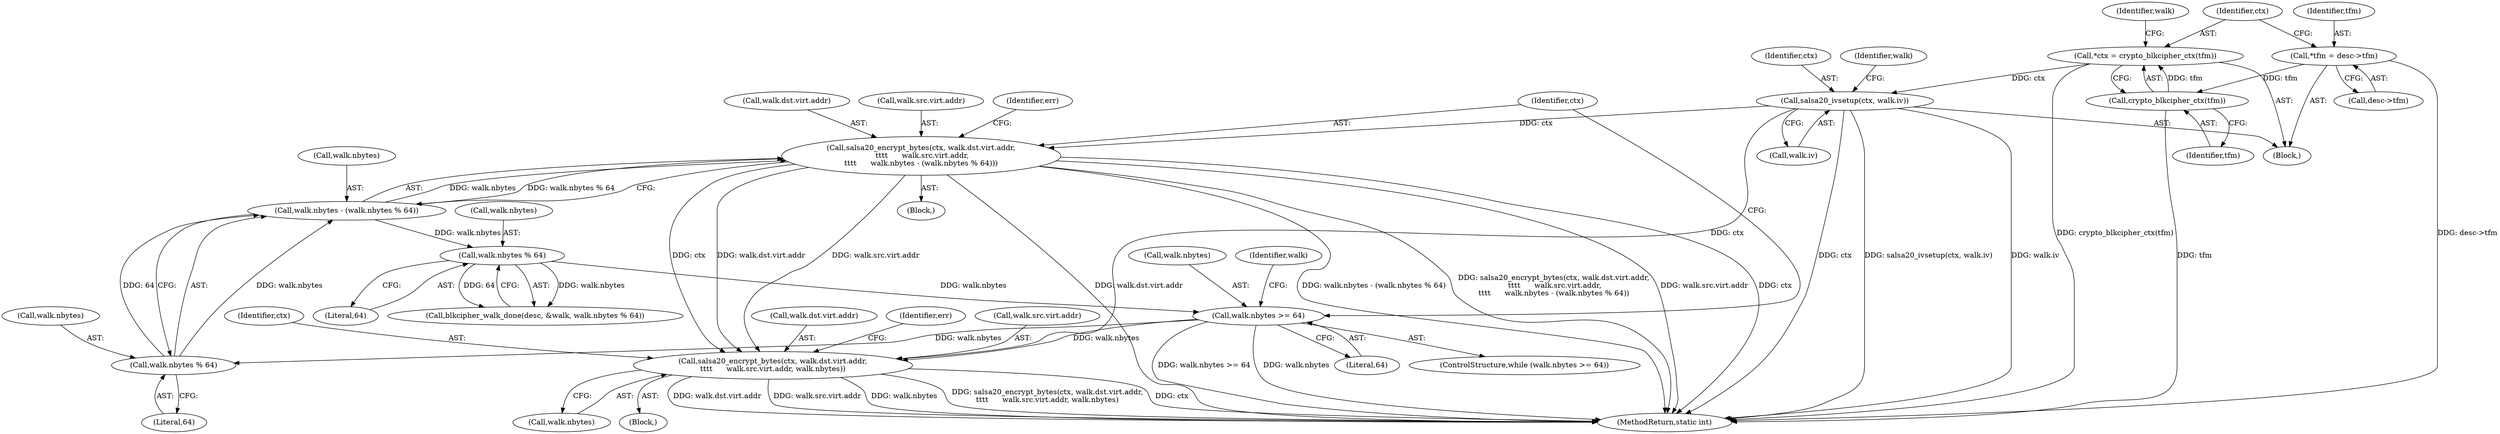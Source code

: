 digraph "0_linux_ecaaab5649781c5a0effdaf298a925063020500e_0@API" {
"1000185" [label="(Call,salsa20_encrypt_bytes(ctx, walk.dst.virt.addr,\n\t\t\t\t      walk.src.virt.addr, walk.nbytes))"];
"1000132" [label="(Call,salsa20_ivsetup(ctx, walk.iv))"];
"1000114" [label="(Call,*ctx = crypto_blkcipher_ctx(tfm))"];
"1000116" [label="(Call,crypto_blkcipher_ctx(tfm))"];
"1000108" [label="(Call,*tfm = desc->tfm)"];
"1000144" [label="(Call,salsa20_encrypt_bytes(ctx, walk.dst.virt.addr,\n \t\t\t\t      walk.src.virt.addr,\n\t\t\t\t      walk.nbytes - (walk.nbytes % 64)))"];
"1000160" [label="(Call,walk.nbytes - (walk.nbytes % 64))"];
"1000164" [label="(Call,walk.nbytes % 64)"];
"1000138" [label="(Call,walk.nbytes >= 64)"];
"1000175" [label="(Call,walk.nbytes % 64)"];
"1000142" [label="(Literal,64)"];
"1000213" [label="(MethodReturn,static int)"];
"1000170" [label="(Identifier,err)"];
"1000175" [label="(Call,walk.nbytes % 64)"];
"1000139" [label="(Call,walk.nbytes)"];
"1000161" [label="(Call,walk.nbytes)"];
"1000165" [label="(Call,walk.nbytes)"];
"1000114" [label="(Call,*ctx = crypto_blkcipher_ctx(tfm))"];
"1000160" [label="(Call,walk.nbytes - (walk.nbytes % 64))"];
"1000105" [label="(Block,)"];
"1000132" [label="(Call,salsa20_ivsetup(ctx, walk.iv))"];
"1000201" [label="(Call,walk.nbytes)"];
"1000143" [label="(Block,)"];
"1000134" [label="(Call,walk.iv)"];
"1000171" [label="(Call,blkcipher_walk_done(desc, &walk, walk.nbytes % 64))"];
"1000115" [label="(Identifier,ctx)"];
"1000140" [label="(Identifier,walk)"];
"1000144" [label="(Call,salsa20_encrypt_bytes(ctx, walk.dst.virt.addr,\n \t\t\t\t      walk.src.virt.addr,\n\t\t\t\t      walk.nbytes - (walk.nbytes % 64)))"];
"1000186" [label="(Identifier,ctx)"];
"1000185" [label="(Call,salsa20_encrypt_bytes(ctx, walk.dst.virt.addr,\n\t\t\t\t      walk.src.virt.addr, walk.nbytes))"];
"1000117" [label="(Identifier,tfm)"];
"1000176" [label="(Call,walk.nbytes)"];
"1000110" [label="(Call,desc->tfm)"];
"1000168" [label="(Literal,64)"];
"1000116" [label="(Call,crypto_blkcipher_ctx(tfm))"];
"1000133" [label="(Identifier,ctx)"];
"1000187" [label="(Call,walk.dst.virt.addr)"];
"1000184" [label="(Block,)"];
"1000109" [label="(Identifier,tfm)"];
"1000145" [label="(Identifier,ctx)"];
"1000138" [label="(Call,walk.nbytes >= 64)"];
"1000164" [label="(Call,walk.nbytes % 64)"];
"1000205" [label="(Identifier,err)"];
"1000182" [label="(Identifier,walk)"];
"1000121" [label="(Identifier,walk)"];
"1000137" [label="(ControlStructure,while (walk.nbytes >= 64))"];
"1000179" [label="(Literal,64)"];
"1000146" [label="(Call,walk.dst.virt.addr)"];
"1000108" [label="(Call,*tfm = desc->tfm)"];
"1000153" [label="(Call,walk.src.virt.addr)"];
"1000194" [label="(Call,walk.src.virt.addr)"];
"1000185" -> "1000184"  [label="AST: "];
"1000185" -> "1000201"  [label="CFG: "];
"1000186" -> "1000185"  [label="AST: "];
"1000187" -> "1000185"  [label="AST: "];
"1000194" -> "1000185"  [label="AST: "];
"1000201" -> "1000185"  [label="AST: "];
"1000205" -> "1000185"  [label="CFG: "];
"1000185" -> "1000213"  [label="DDG: salsa20_encrypt_bytes(ctx, walk.dst.virt.addr,\n\t\t\t\t      walk.src.virt.addr, walk.nbytes)"];
"1000185" -> "1000213"  [label="DDG: ctx"];
"1000185" -> "1000213"  [label="DDG: walk.dst.virt.addr"];
"1000185" -> "1000213"  [label="DDG: walk.src.virt.addr"];
"1000185" -> "1000213"  [label="DDG: walk.nbytes"];
"1000132" -> "1000185"  [label="DDG: ctx"];
"1000144" -> "1000185"  [label="DDG: ctx"];
"1000144" -> "1000185"  [label="DDG: walk.dst.virt.addr"];
"1000144" -> "1000185"  [label="DDG: walk.src.virt.addr"];
"1000138" -> "1000185"  [label="DDG: walk.nbytes"];
"1000132" -> "1000105"  [label="AST: "];
"1000132" -> "1000134"  [label="CFG: "];
"1000133" -> "1000132"  [label="AST: "];
"1000134" -> "1000132"  [label="AST: "];
"1000140" -> "1000132"  [label="CFG: "];
"1000132" -> "1000213"  [label="DDG: salsa20_ivsetup(ctx, walk.iv)"];
"1000132" -> "1000213"  [label="DDG: walk.iv"];
"1000132" -> "1000213"  [label="DDG: ctx"];
"1000114" -> "1000132"  [label="DDG: ctx"];
"1000132" -> "1000144"  [label="DDG: ctx"];
"1000114" -> "1000105"  [label="AST: "];
"1000114" -> "1000116"  [label="CFG: "];
"1000115" -> "1000114"  [label="AST: "];
"1000116" -> "1000114"  [label="AST: "];
"1000121" -> "1000114"  [label="CFG: "];
"1000114" -> "1000213"  [label="DDG: crypto_blkcipher_ctx(tfm)"];
"1000116" -> "1000114"  [label="DDG: tfm"];
"1000116" -> "1000117"  [label="CFG: "];
"1000117" -> "1000116"  [label="AST: "];
"1000116" -> "1000213"  [label="DDG: tfm"];
"1000108" -> "1000116"  [label="DDG: tfm"];
"1000108" -> "1000105"  [label="AST: "];
"1000108" -> "1000110"  [label="CFG: "];
"1000109" -> "1000108"  [label="AST: "];
"1000110" -> "1000108"  [label="AST: "];
"1000115" -> "1000108"  [label="CFG: "];
"1000108" -> "1000213"  [label="DDG: desc->tfm"];
"1000144" -> "1000143"  [label="AST: "];
"1000144" -> "1000160"  [label="CFG: "];
"1000145" -> "1000144"  [label="AST: "];
"1000146" -> "1000144"  [label="AST: "];
"1000153" -> "1000144"  [label="AST: "];
"1000160" -> "1000144"  [label="AST: "];
"1000170" -> "1000144"  [label="CFG: "];
"1000144" -> "1000213"  [label="DDG: walk.dst.virt.addr"];
"1000144" -> "1000213"  [label="DDG: walk.nbytes - (walk.nbytes % 64)"];
"1000144" -> "1000213"  [label="DDG: salsa20_encrypt_bytes(ctx, walk.dst.virt.addr,\n \t\t\t\t      walk.src.virt.addr,\n\t\t\t\t      walk.nbytes - (walk.nbytes % 64))"];
"1000144" -> "1000213"  [label="DDG: walk.src.virt.addr"];
"1000144" -> "1000213"  [label="DDG: ctx"];
"1000160" -> "1000144"  [label="DDG: walk.nbytes"];
"1000160" -> "1000144"  [label="DDG: walk.nbytes % 64"];
"1000160" -> "1000164"  [label="CFG: "];
"1000161" -> "1000160"  [label="AST: "];
"1000164" -> "1000160"  [label="AST: "];
"1000164" -> "1000160"  [label="DDG: walk.nbytes"];
"1000164" -> "1000160"  [label="DDG: 64"];
"1000160" -> "1000175"  [label="DDG: walk.nbytes"];
"1000164" -> "1000168"  [label="CFG: "];
"1000165" -> "1000164"  [label="AST: "];
"1000168" -> "1000164"  [label="AST: "];
"1000138" -> "1000164"  [label="DDG: walk.nbytes"];
"1000138" -> "1000137"  [label="AST: "];
"1000138" -> "1000142"  [label="CFG: "];
"1000139" -> "1000138"  [label="AST: "];
"1000142" -> "1000138"  [label="AST: "];
"1000145" -> "1000138"  [label="CFG: "];
"1000182" -> "1000138"  [label="CFG: "];
"1000138" -> "1000213"  [label="DDG: walk.nbytes"];
"1000138" -> "1000213"  [label="DDG: walk.nbytes >= 64"];
"1000175" -> "1000138"  [label="DDG: walk.nbytes"];
"1000175" -> "1000171"  [label="AST: "];
"1000175" -> "1000179"  [label="CFG: "];
"1000176" -> "1000175"  [label="AST: "];
"1000179" -> "1000175"  [label="AST: "];
"1000171" -> "1000175"  [label="CFG: "];
"1000175" -> "1000171"  [label="DDG: walk.nbytes"];
"1000175" -> "1000171"  [label="DDG: 64"];
}
